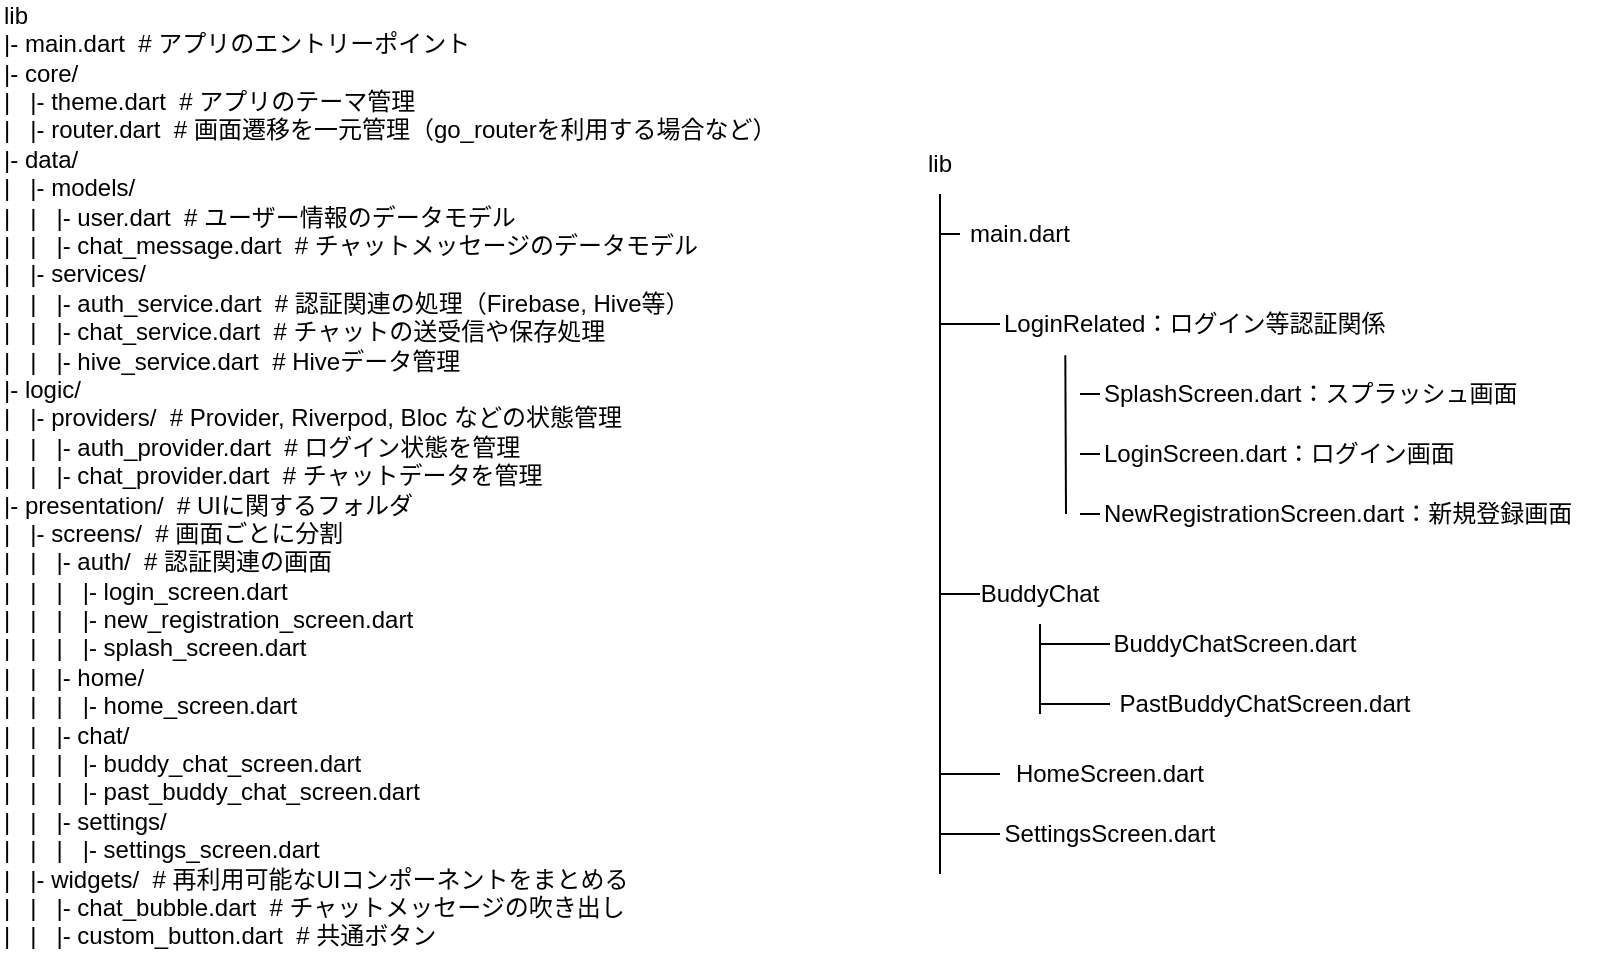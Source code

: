 <mxfile>
    <diagram id="9ucJxSqqLEflozJvduEJ" name="フォルダ・ファイル構造">
        <mxGraphModel dx="816" dy="200" grid="1" gridSize="10" guides="1" tooltips="1" connect="1" arrows="1" fold="1" page="1" pageScale="1" pageWidth="827" pageHeight="1169" math="0" shadow="0">
            <root>
                <mxCell id="0"/>
                <mxCell id="1" parent="0"/>
                <mxCell id="13" value="lib" style="text;html=1;align=center;verticalAlign=middle;whiteSpace=wrap;rounded=0;" parent="1" vertex="1">
                    <mxGeometry x="460" y="130" width="60" height="30" as="geometry"/>
                </mxCell>
                <mxCell id="14" value="" style="endArrow=none;html=1;entryX=0.5;entryY=1;entryDx=0;entryDy=0;" parent="1" target="13" edge="1">
                    <mxGeometry width="50" height="50" relative="1" as="geometry">
                        <mxPoint x="490" y="500" as="sourcePoint"/>
                        <mxPoint x="530" y="170" as="targetPoint"/>
                    </mxGeometry>
                </mxCell>
                <mxCell id="15" value="LoginRelated：ログイン等認証関係" style="text;html=1;align=left;verticalAlign=middle;whiteSpace=wrap;rounded=0;" parent="1" vertex="1">
                    <mxGeometry x="520" y="210" width="230" height="30" as="geometry"/>
                </mxCell>
                <mxCell id="17" value="" style="endArrow=none;html=1;entryX=0;entryY=0.5;entryDx=0;entryDy=0;" parent="1" target="15" edge="1">
                    <mxGeometry width="50" height="50" relative="1" as="geometry">
                        <mxPoint x="490" y="225" as="sourcePoint"/>
                        <mxPoint x="540" y="140" as="targetPoint"/>
                    </mxGeometry>
                </mxCell>
                <mxCell id="19" value="" style="endArrow=none;html=1;entryX=0.142;entryY=1.022;entryDx=0;entryDy=0;entryPerimeter=0;" parent="1" target="15" edge="1">
                    <mxGeometry width="50" height="50" relative="1" as="geometry">
                        <mxPoint x="553" y="320" as="sourcePoint"/>
                        <mxPoint x="870" y="230" as="targetPoint"/>
                    </mxGeometry>
                </mxCell>
                <mxCell id="20" value="" style="endArrow=none;html=1;" parent="1" target="21" edge="1">
                    <mxGeometry width="50" height="50" relative="1" as="geometry">
                        <mxPoint x="560" y="260" as="sourcePoint"/>
                        <mxPoint x="600" y="260" as="targetPoint"/>
                    </mxGeometry>
                </mxCell>
                <mxCell id="21" value="SplashScreen.dart：スプラッシュ画面" style="text;html=1;align=left;verticalAlign=middle;whiteSpace=wrap;rounded=0;" parent="1" vertex="1">
                    <mxGeometry x="570" y="245" width="220" height="30" as="geometry"/>
                </mxCell>
                <mxCell id="22" value="" style="endArrow=none;html=1;" parent="1" target="23" edge="1">
                    <mxGeometry width="50" height="50" relative="1" as="geometry">
                        <mxPoint x="490" y="180" as="sourcePoint"/>
                        <mxPoint x="530" y="180" as="targetPoint"/>
                    </mxGeometry>
                </mxCell>
                <mxCell id="23" value="main.dart" style="text;html=1;align=center;verticalAlign=middle;whiteSpace=wrap;rounded=0;" parent="1" vertex="1">
                    <mxGeometry x="500" y="165" width="60" height="30" as="geometry"/>
                </mxCell>
                <mxCell id="24" value="" style="endArrow=none;html=1;" parent="1" target="25" edge="1">
                    <mxGeometry width="50" height="50" relative="1" as="geometry">
                        <mxPoint x="560" y="290" as="sourcePoint"/>
                        <mxPoint x="570" y="290" as="targetPoint"/>
                    </mxGeometry>
                </mxCell>
                <mxCell id="25" value="LoginScreen.dart：ログイン画面" style="text;html=1;align=left;verticalAlign=middle;whiteSpace=wrap;rounded=0;" parent="1" vertex="1">
                    <mxGeometry x="570" y="275" width="210" height="30" as="geometry"/>
                </mxCell>
                <mxCell id="26" value="" style="endArrow=none;html=1;" parent="1" target="27" edge="1">
                    <mxGeometry width="50" height="50" relative="1" as="geometry">
                        <mxPoint x="560" y="320" as="sourcePoint"/>
                        <mxPoint x="580" y="320" as="targetPoint"/>
                    </mxGeometry>
                </mxCell>
                <mxCell id="27" value="NewRegistrationScreen.dart：新規登録画面" style="text;html=1;align=left;verticalAlign=middle;whiteSpace=wrap;rounded=0;" parent="1" vertex="1">
                    <mxGeometry x="570" y="305" width="260" height="30" as="geometry"/>
                </mxCell>
                <mxCell id="28" value="" style="endArrow=none;html=1;" parent="1" target="29" edge="1">
                    <mxGeometry width="50" height="50" relative="1" as="geometry">
                        <mxPoint x="490" y="360" as="sourcePoint"/>
                        <mxPoint x="520" y="360" as="targetPoint"/>
                    </mxGeometry>
                </mxCell>
                <mxCell id="29" value="BuddyChat" style="text;html=1;align=center;verticalAlign=middle;whiteSpace=wrap;rounded=0;" parent="1" vertex="1">
                    <mxGeometry x="510" y="345" width="60" height="30" as="geometry"/>
                </mxCell>
                <mxCell id="30" value="" style="endArrow=none;html=1;entryX=0.5;entryY=1;entryDx=0;entryDy=0;" parent="1" target="29" edge="1">
                    <mxGeometry width="50" height="50" relative="1" as="geometry">
                        <mxPoint x="540" y="420" as="sourcePoint"/>
                        <mxPoint x="880" y="190" as="targetPoint"/>
                    </mxGeometry>
                </mxCell>
                <mxCell id="32" value="SettingsScreen.dart" style="text;html=1;align=center;verticalAlign=middle;whiteSpace=wrap;rounded=0;" parent="1" vertex="1">
                    <mxGeometry x="520" y="465" width="110" height="30" as="geometry"/>
                </mxCell>
                <mxCell id="34" value="BuddyChatScreen.dart" style="text;html=1;align=center;verticalAlign=middle;whiteSpace=wrap;rounded=0;" parent="1" vertex="1">
                    <mxGeometry x="575" y="370" width="125" height="30" as="geometry"/>
                </mxCell>
                <mxCell id="35" value="" style="endArrow=none;html=1;" parent="1" target="36" edge="1">
                    <mxGeometry width="50" height="50" relative="1" as="geometry">
                        <mxPoint x="540" y="415" as="sourcePoint"/>
                        <mxPoint x="570" y="450" as="targetPoint"/>
                    </mxGeometry>
                </mxCell>
                <mxCell id="36" value="PastBuddyChatScreen.dart" style="text;html=1;align=center;verticalAlign=middle;whiteSpace=wrap;rounded=0;" parent="1" vertex="1">
                    <mxGeometry x="575" y="400" width="155" height="30" as="geometry"/>
                </mxCell>
                <mxCell id="37" value="" style="endArrow=none;html=1;entryX=0;entryY=0.5;entryDx=0;entryDy=0;" parent="1" target="34" edge="1">
                    <mxGeometry width="50" height="50" relative="1" as="geometry">
                        <mxPoint x="540" y="385" as="sourcePoint"/>
                        <mxPoint x="880" y="280" as="targetPoint"/>
                    </mxGeometry>
                </mxCell>
                <mxCell id="38" value="" style="endArrow=none;html=1;" parent="1" target="39" edge="1">
                    <mxGeometry width="50" height="50" relative="1" as="geometry">
                        <mxPoint x="490" y="450" as="sourcePoint"/>
                        <mxPoint x="540" y="450" as="targetPoint"/>
                    </mxGeometry>
                </mxCell>
                <mxCell id="39" value="HomeScreen.dart" style="text;html=1;align=center;verticalAlign=middle;whiteSpace=wrap;rounded=0;" parent="1" vertex="1">
                    <mxGeometry x="520" y="435" width="110" height="30" as="geometry"/>
                </mxCell>
                <mxCell id="40" value="" style="endArrow=none;html=1;entryX=0;entryY=0.5;entryDx=0;entryDy=0;" parent="1" target="32" edge="1">
                    <mxGeometry width="50" height="50" relative="1" as="geometry">
                        <mxPoint x="490" y="480" as="sourcePoint"/>
                        <mxPoint x="880" y="280" as="targetPoint"/>
                    </mxGeometry>
                </mxCell>
                <mxCell id="41" value="&lt;div&gt;&lt;font color=&quot;#000000&quot;&gt;lib&lt;/font&gt;&lt;/div&gt;&lt;div&gt;&lt;font color=&quot;#000000&quot;&gt;|- main.dart&amp;nbsp; # アプリのエントリーポイント&lt;/font&gt;&lt;/div&gt;&lt;div&gt;&lt;font color=&quot;#000000&quot;&gt;|- core/&amp;nbsp;&amp;nbsp;&lt;/font&gt;&lt;/div&gt;&lt;div&gt;&lt;font color=&quot;#000000&quot;&gt;|&amp;nbsp; &amp;nbsp;|- theme.dart&amp;nbsp; # アプリのテーマ管理&lt;/font&gt;&lt;/div&gt;&lt;div&gt;&lt;font color=&quot;#000000&quot;&gt;|&amp;nbsp; &amp;nbsp;|- router.dart&amp;nbsp; # 画面遷移を一元管理（go_routerを利用する場合など）&lt;/font&gt;&lt;/div&gt;&lt;div&gt;&lt;font color=&quot;#000000&quot;&gt;|- data/&amp;nbsp;&amp;nbsp;&lt;/font&gt;&lt;/div&gt;&lt;div&gt;&lt;font color=&quot;#000000&quot;&gt;|&amp;nbsp; &amp;nbsp;|- models/&amp;nbsp;&amp;nbsp;&lt;/font&gt;&lt;/div&gt;&lt;div&gt;&lt;font color=&quot;#000000&quot;&gt;|&amp;nbsp; &amp;nbsp;|&amp;nbsp; &amp;nbsp;|- user.dart&amp;nbsp; # ユーザー情報のデータモデル&lt;/font&gt;&lt;/div&gt;&lt;div&gt;&lt;font color=&quot;#000000&quot;&gt;|&amp;nbsp; &amp;nbsp;|&amp;nbsp; &amp;nbsp;|- chat_message.dart&amp;nbsp; # チャットメッセージのデータモデル&lt;/font&gt;&lt;/div&gt;&lt;div&gt;&lt;font color=&quot;#000000&quot;&gt;|&amp;nbsp; &amp;nbsp;|- services/&amp;nbsp;&amp;nbsp;&lt;/font&gt;&lt;/div&gt;&lt;div&gt;&lt;font color=&quot;#000000&quot;&gt;|&amp;nbsp; &amp;nbsp;|&amp;nbsp; &amp;nbsp;|- auth_service.dart&amp;nbsp; # 認証関連の処理（Firebase, Hive等）&lt;/font&gt;&lt;/div&gt;&lt;div&gt;&lt;font color=&quot;#000000&quot;&gt;|&amp;nbsp; &amp;nbsp;|&amp;nbsp; &amp;nbsp;|- chat_service.dart&amp;nbsp; # チャットの送受信や保存処理&lt;/font&gt;&lt;/div&gt;&lt;div&gt;&lt;font color=&quot;#000000&quot;&gt;|&amp;nbsp; &amp;nbsp;|&amp;nbsp; &amp;nbsp;|- hive_service.dart&amp;nbsp; # Hiveデータ管理&lt;/font&gt;&lt;/div&gt;&lt;div&gt;&lt;font color=&quot;#000000&quot;&gt;|- logic/&amp;nbsp;&amp;nbsp;&lt;/font&gt;&lt;/div&gt;&lt;div&gt;&lt;font color=&quot;#000000&quot;&gt;|&amp;nbsp; &amp;nbsp;|- providers/&amp;nbsp; # Provider, Riverpod, Bloc などの状態管理&lt;/font&gt;&lt;/div&gt;&lt;div&gt;&lt;font color=&quot;#000000&quot;&gt;|&amp;nbsp; &amp;nbsp;|&amp;nbsp; &amp;nbsp;|- auth_provider.dart&amp;nbsp; # ログイン状態を管理&lt;/font&gt;&lt;/div&gt;&lt;div&gt;&lt;font color=&quot;#000000&quot;&gt;|&amp;nbsp; &amp;nbsp;|&amp;nbsp; &amp;nbsp;|- chat_provider.dart&amp;nbsp; # チャットデータを管理&lt;/font&gt;&lt;/div&gt;&lt;div&gt;&lt;font color=&quot;#000000&quot;&gt;|- presentation/&amp;nbsp; # UIに関するフォルダ&lt;/font&gt;&lt;/div&gt;&lt;div&gt;&lt;font color=&quot;#000000&quot;&gt;|&amp;nbsp; &amp;nbsp;|- screens/&amp;nbsp; # 画面ごとに分割&lt;/font&gt;&lt;/div&gt;&lt;div&gt;&lt;font color=&quot;#000000&quot;&gt;|&amp;nbsp; &amp;nbsp;|&amp;nbsp; &amp;nbsp;|- auth/&amp;nbsp; # 認証関連の画面&lt;/font&gt;&lt;/div&gt;&lt;div&gt;&lt;font color=&quot;#000000&quot;&gt;|&amp;nbsp; &amp;nbsp;|&amp;nbsp; &amp;nbsp;|&amp;nbsp; &amp;nbsp;|- login_screen.dart&amp;nbsp;&amp;nbsp;&lt;/font&gt;&lt;/div&gt;&lt;div&gt;&lt;font color=&quot;#000000&quot;&gt;|&amp;nbsp; &amp;nbsp;|&amp;nbsp; &amp;nbsp;|&amp;nbsp; &amp;nbsp;|- new_registration_screen.dart&amp;nbsp;&amp;nbsp;&lt;/font&gt;&lt;/div&gt;&lt;div&gt;&lt;font color=&quot;#000000&quot;&gt;|&amp;nbsp; &amp;nbsp;|&amp;nbsp; &amp;nbsp;|&amp;nbsp; &amp;nbsp;|- splash_screen.dart&amp;nbsp;&amp;nbsp;&lt;/font&gt;&lt;/div&gt;&lt;div&gt;&lt;font color=&quot;#000000&quot;&gt;|&amp;nbsp; &amp;nbsp;|&amp;nbsp; &amp;nbsp;|- home/&amp;nbsp;&amp;nbsp;&lt;/font&gt;&lt;/div&gt;&lt;div&gt;&lt;font color=&quot;#000000&quot;&gt;|&amp;nbsp; &amp;nbsp;|&amp;nbsp; &amp;nbsp;|&amp;nbsp; &amp;nbsp;|- home_screen.dart&amp;nbsp;&amp;nbsp;&lt;/font&gt;&lt;/div&gt;&lt;div&gt;&lt;font color=&quot;#000000&quot;&gt;|&amp;nbsp; &amp;nbsp;|&amp;nbsp; &amp;nbsp;|- chat/&amp;nbsp;&amp;nbsp;&lt;/font&gt;&lt;/div&gt;&lt;div&gt;&lt;font color=&quot;#000000&quot;&gt;|&amp;nbsp; &amp;nbsp;|&amp;nbsp; &amp;nbsp;|&amp;nbsp; &amp;nbsp;|- buddy_chat_screen.dart&amp;nbsp;&amp;nbsp;&lt;/font&gt;&lt;/div&gt;&lt;div&gt;&lt;font color=&quot;#000000&quot;&gt;|&amp;nbsp; &amp;nbsp;|&amp;nbsp; &amp;nbsp;|&amp;nbsp; &amp;nbsp;|- past_buddy_chat_screen.dart&amp;nbsp;&amp;nbsp;&lt;/font&gt;&lt;/div&gt;&lt;div&gt;&lt;font color=&quot;#000000&quot;&gt;|&amp;nbsp; &amp;nbsp;|&amp;nbsp; &amp;nbsp;|- settings/&amp;nbsp;&amp;nbsp;&lt;/font&gt;&lt;/div&gt;&lt;div&gt;&lt;font color=&quot;#000000&quot;&gt;|&amp;nbsp; &amp;nbsp;|&amp;nbsp; &amp;nbsp;|&amp;nbsp; &amp;nbsp;|- settings_screen.dart&amp;nbsp;&amp;nbsp;&lt;/font&gt;&lt;/div&gt;&lt;div&gt;&lt;font color=&quot;#000000&quot;&gt;|&amp;nbsp; &amp;nbsp;|- widgets/&amp;nbsp; # 再利用可能なUIコンポーネントをまとめる&lt;/font&gt;&lt;/div&gt;&lt;div&gt;&lt;font color=&quot;#000000&quot;&gt;|&amp;nbsp; &amp;nbsp;|&amp;nbsp; &amp;nbsp;|- chat_bubble.dart&amp;nbsp; # チャットメッセージの吹き出し&lt;/font&gt;&lt;/div&gt;&lt;div&gt;&lt;font color=&quot;#000000&quot;&gt;|&amp;nbsp; &amp;nbsp;|&amp;nbsp; &amp;nbsp;|- custom_button.dart&amp;nbsp; # 共通ボタン&lt;/font&gt;&lt;/div&gt;&lt;div&gt;&lt;br&gt;&lt;/div&gt;" style="text;html=1;align=left;verticalAlign=middle;whiteSpace=wrap;rounded=0;" parent="1" vertex="1">
                    <mxGeometry x="20" y="70" width="420" height="475" as="geometry"/>
                </mxCell>
            </root>
        </mxGraphModel>
    </diagram>
    <diagram id="aRfhFLT_BcshqjKr9_iO" name="データフロー図">
        <mxGraphModel dx="1517" dy="657" grid="1" gridSize="10" guides="1" tooltips="1" connect="1" arrows="1" fold="1" page="1" pageScale="1" pageWidth="827" pageHeight="1169" math="0" shadow="0">
            <root>
                <mxCell id="0"/>
                <mxCell id="1" parent="0"/>
                <mxCell id="pfKSe6MhSHscrfDLDIdz-1" value="TaskTableScreen.dartデータフロー図" style="text;html=1;strokeColor=none;fillColor=none;align=center;verticalAlign=middle;whiteSpace=wrap;rounded=0;" parent="1" vertex="1">
                    <mxGeometry x="580" y="640" width="220" height="30" as="geometry"/>
                </mxCell>
                <mxCell id="pfKSe6MhSHscrfDLDIdz-8" style="edgeStyle=none;html=1;exitX=1;exitY=0.5;exitDx=0;exitDy=0;entryX=0;entryY=0.5;entryDx=0;entryDy=0;" parent="1" source="pfKSe6MhSHscrfDLDIdz-2" target="pfKSe6MhSHscrfDLDIdz-3" edge="1">
                    <mxGeometry relative="1" as="geometry"/>
                </mxCell>
                <mxCell id="pfKSe6MhSHscrfDLDIdz-2" value="Result.dart&lt;br&gt;adviceText" style="rounded=0;whiteSpace=wrap;html=1;" parent="1" vertex="1">
                    <mxGeometry x="590" y="700" width="120" height="60" as="geometry"/>
                </mxCell>
                <mxCell id="pfKSe6MhSHscrfDLDIdz-10" style="edgeStyle=none;html=1;exitX=0.5;exitY=1;exitDx=0;exitDy=0;entryX=0.5;entryY=0;entryDx=0;entryDy=0;" parent="1" source="pfKSe6MhSHscrfDLDIdz-3" target="pfKSe6MhSHscrfDLDIdz-9" edge="1">
                    <mxGeometry relative="1" as="geometry"/>
                </mxCell>
                <mxCell id="pfKSe6MhSHscrfDLDIdz-3" value="TaskTable...dart&lt;br&gt;(wigitStateful)advice" style="rounded=0;whiteSpace=wrap;html=1;" parent="1" vertex="1">
                    <mxGeometry x="750" y="700" width="120" height="60" as="geometry"/>
                </mxCell>
                <mxCell id="pfKSe6MhSHscrfDLDIdz-12" style="edgeStyle=none;html=1;exitX=1;exitY=0.5;exitDx=0;exitDy=0;entryX=0.16;entryY=0.55;entryDx=0;entryDy=0;entryPerimeter=0;" parent="1" source="pfKSe6MhSHscrfDLDIdz-9" target="pfKSe6MhSHscrfDLDIdz-11" edge="1">
                    <mxGeometry relative="1" as="geometry"/>
                </mxCell>
                <mxCell id="pfKSe6MhSHscrfDLDIdz-9" value="callClaudeプロンプトwigit.advice" style="rounded=0;whiteSpace=wrap;html=1;" parent="1" vertex="1">
                    <mxGeometry x="750" y="780" width="120" height="60" as="geometry"/>
                </mxCell>
                <mxCell id="pfKSe6MhSHscrfDLDIdz-17" style="edgeStyle=none;html=1;exitX=0.13;exitY=0.77;exitDx=0;exitDy=0;exitPerimeter=0;entryX=0.5;entryY=0;entryDx=0;entryDy=0;fontSize=12;" parent="1" source="pfKSe6MhSHscrfDLDIdz-11" target="pfKSe6MhSHscrfDLDIdz-13" edge="1">
                    <mxGeometry relative="1" as="geometry"/>
                </mxCell>
                <mxCell id="pfKSe6MhSHscrfDLDIdz-11" value="ClaudeAPI" style="ellipse;shape=cloud;whiteSpace=wrap;html=1;" parent="1" vertex="1">
                    <mxGeometry x="900" y="770" width="120" height="80" as="geometry"/>
                </mxCell>
                <mxCell id="pfKSe6MhSHscrfDLDIdz-22" style="edgeStyle=none;html=1;exitX=0.5;exitY=1;exitDx=0;exitDy=0;entryX=0.5;entryY=0;entryDx=0;entryDy=0;fontSize=12;" parent="1" source="pfKSe6MhSHscrfDLDIdz-13" target="pfKSe6MhSHscrfDLDIdz-21" edge="1">
                    <mxGeometry relative="1" as="geometry"/>
                </mxCell>
                <mxCell id="pfKSe6MhSHscrfDLDIdz-13" value="callClaude&lt;br&gt;tasks[]" style="rounded=0;whiteSpace=wrap;html=1;" parent="1" vertex="1">
                    <mxGeometry x="750" y="860" width="120" height="60" as="geometry"/>
                </mxCell>
                <mxCell id="pfKSe6MhSHscrfDLDIdz-19" style="edgeStyle=none;html=1;exitX=0;exitY=0.5;exitDx=0;exitDy=0;fontSize=12;" parent="1" source="pfKSe6MhSHscrfDLDIdz-18" target="pfKSe6MhSHscrfDLDIdz-13" edge="1">
                    <mxGeometry relative="1" as="geometry"/>
                </mxCell>
                <mxCell id="pfKSe6MhSHscrfDLDIdz-18" value="extractTasks(rawText)" style="shape=process;whiteSpace=wrap;html=1;backgroundOutline=1;fontSize=12;" parent="1" vertex="1">
                    <mxGeometry x="910" y="860" width="120" height="60" as="geometry"/>
                </mxCell>
                <mxCell id="pfKSe6MhSHscrfDLDIdz-20" value="タスク表抽出関数" style="text;html=1;strokeColor=none;fillColor=none;align=center;verticalAlign=middle;whiteSpace=wrap;rounded=0;fontSize=12;" parent="1" vertex="1">
                    <mxGeometry x="1040" y="860" width="100" height="30" as="geometry"/>
                </mxCell>
                <mxCell id="pfKSe6MhSHscrfDLDIdz-21" value="Build&lt;br&gt;ListView,Card" style="rounded=0;whiteSpace=wrap;html=1;fontSize=12;" parent="1" vertex="1">
                    <mxGeometry x="750" y="950" width="120" height="60" as="geometry"/>
                </mxCell>
                <mxCell id="pfKSe6MhSHscrfDLDIdz-23" value="ProcessDiagramScreen.dartデータフロー図" style="text;html=1;strokeColor=none;fillColor=none;align=center;verticalAlign=middle;whiteSpace=wrap;rounded=0;fontSize=12;" parent="1" vertex="1">
                    <mxGeometry x="10" y="640" width="250" height="30" as="geometry"/>
                </mxCell>
                <mxCell id="pfKSe6MhSHscrfDLDIdz-26" style="edgeStyle=none;html=1;exitX=1;exitY=0.5;exitDx=0;exitDy=0;entryX=0;entryY=0.5;entryDx=0;entryDy=0;fontSize=12;" parent="1" source="pfKSe6MhSHscrfDLDIdz-24" target="pfKSe6MhSHscrfDLDIdz-25" edge="1">
                    <mxGeometry relative="1" as="geometry"/>
                </mxCell>
                <mxCell id="pfKSe6MhSHscrfDLDIdz-24" value="Result.dart&lt;br&gt;adviceText" style="rounded=0;whiteSpace=wrap;html=1;" parent="1" vertex="1">
                    <mxGeometry x="20" y="700" width="120" height="60" as="geometry"/>
                </mxCell>
                <mxCell id="pfKSe6MhSHscrfDLDIdz-25" value="ProcessDiagram…dart&lt;br&gt;wigit.advice&lt;br&gt;questionsAndChoices" style="rounded=0;whiteSpace=wrap;html=1;fontSize=12;" parent="1" vertex="1">
                    <mxGeometry x="190" y="700" width="130" height="60" as="geometry"/>
                </mxCell>
                <mxCell id="pfKSe6MhSHscrfDLDIdz-28" style="edgeStyle=none;html=1;exitX=0;exitY=0.5;exitDx=0;exitDy=0;entryX=1;entryY=0.5;entryDx=0;entryDy=0;fontSize=12;" parent="1" source="pfKSe6MhSHscrfDLDIdz-27" target="pfKSe6MhSHscrfDLDIdz-25" edge="1">
                    <mxGeometry relative="1" as="geometry"/>
                </mxCell>
                <mxCell id="pfKSe6MhSHscrfDLDIdz-27" value="Hive.dart" style="rounded=0;whiteSpace=wrap;html=1;fontSize=12;" parent="1" vertex="1">
                    <mxGeometry x="370" y="700" width="120" height="60" as="geometry"/>
                </mxCell>
                <mxCell id="pfKSe6MhSHscrfDLDIdz-29" value="q...AndC...から質問と選択を分けて？構造図として表示する" style="text;html=1;strokeColor=none;fillColor=none;align=center;verticalAlign=middle;whiteSpace=wrap;rounded=0;fontSize=12;" parent="1" vertex="1">
                    <mxGeometry x="270" y="660" width="230" height="30" as="geometry"/>
                </mxCell>
                <mxCell id="JVTlXHw-7Xtz8h1ackMm-1" value="claude_api_service.dart　データフロー図" style="text;html=1;align=left;verticalAlign=middle;whiteSpace=wrap;rounded=0;" vertex="1" parent="1">
                    <mxGeometry x="20" y="10" width="290" height="30" as="geometry"/>
                </mxCell>
                <mxCell id="JVTlXHw-7Xtz8h1ackMm-4" value="" style="swimlane;startSize=0;" vertex="1" parent="1">
                    <mxGeometry x="10" y="40" width="590" height="380" as="geometry"/>
                </mxCell>
                <mxCell id="JVTlXHw-7Xtz8h1ackMm-5" value="クラスclaude_api_service" style="text;html=1;align=center;verticalAlign=middle;resizable=0;points=[];autosize=1;strokeColor=none;fillColor=none;" vertex="1" parent="JVTlXHw-7Xtz8h1ackMm-4">
                    <mxGeometry width="160" height="30" as="geometry"/>
                </mxCell>
                <mxCell id="JVTlXHw-7Xtz8h1ackMm-2" value="プロンプト文章A" style="rounded=0;whiteSpace=wrap;html=1;" vertex="1" parent="JVTlXHw-7Xtz8h1ackMm-4">
                    <mxGeometry x="170" y="180" width="130" height="40" as="geometry"/>
                </mxCell>
                <mxCell id="JVTlXHw-7Xtz8h1ackMm-7" value="" style="swimlane;startSize=0;" vertex="1" parent="JVTlXHw-7Xtz8h1ackMm-4">
                    <mxGeometry x="20" y="30" width="500" height="140" as="geometry"/>
                </mxCell>
                <mxCell id="JVTlXHw-7Xtz8h1ackMm-8" value="Futer&amp;lt;String&amp;gt; sendMessage(String message) async { }&lt;div&gt;&lt;br style=&quot;color: rgb(63, 63, 63); text-align: left; text-wrap-mode: wrap;&quot;&gt;&lt;/div&gt;" style="text;html=1;align=center;verticalAlign=middle;resizable=0;points=[];autosize=1;strokeColor=none;fillColor=none;" vertex="1" parent="JVTlXHw-7Xtz8h1ackMm-7">
                    <mxGeometry width="320" height="40" as="geometry"/>
                </mxCell>
                <mxCell id="JVTlXHw-7Xtz8h1ackMm-15" value="プロンプト文章B" style="rounded=0;whiteSpace=wrap;html=1;" vertex="1" parent="JVTlXHw-7Xtz8h1ackMm-4">
                    <mxGeometry x="339" y="180" width="130" height="40" as="geometry"/>
                </mxCell>
                <mxCell id="JVTlXHw-7Xtz8h1ackMm-16" value="相談メッセージ" style="rounded=0;whiteSpace=wrap;html=1;" vertex="1" parent="JVTlXHw-7Xtz8h1ackMm-4">
                    <mxGeometry x="10" y="200" width="110" height="40" as="geometry"/>
                </mxCell>
                <mxCell id="JVTlXHw-7Xtz8h1ackMm-17" value="&amp;lt;&amp;lt; interface &amp;gt;&amp;gt;&lt;div&gt;CustomApiService&lt;/div&gt;" style="swimlane;fontStyle=0;childLayout=stackLayout;horizontal=1;startSize=30;horizontalStack=0;resizeParent=1;resizeParentMax=0;resizeLast=0;collapsible=1;marginBottom=0;whiteSpace=wrap;html=1;" vertex="1" parent="1">
                    <mxGeometry x="880" y="240" width="320" height="120" as="geometry"/>
                </mxCell>
                <mxCell id="JVTlXHw-7Xtz8h1ackMm-19" value="Item 2" style="text;strokeColor=none;fillColor=none;align=left;verticalAlign=middle;spacingLeft=4;spacingRight=4;overflow=hidden;points=[[0,0.5],[1,0.5]];portConstraint=eastwest;rotatable=0;whiteSpace=wrap;html=1;" vertex="1" parent="JVTlXHw-7Xtz8h1ackMm-17">
                    <mxGeometry y="30" width="320" height="30" as="geometry"/>
                </mxCell>
                <mxCell id="JVTlXHw-7Xtz8h1ackMm-20" value="&lt;span style=&quot;color: rgb(0, 0, 0);&quot;&gt;Futer&amp;lt;String&amp;gt; sendMessage(String message) async { }&lt;/span&gt;" style="text;strokeColor=none;fillColor=none;align=left;verticalAlign=middle;spacingLeft=4;spacingRight=4;overflow=hidden;points=[[0,0.5],[1,0.5]];portConstraint=eastwest;rotatable=0;whiteSpace=wrap;html=1;" vertex="1" parent="JVTlXHw-7Xtz8h1ackMm-17">
                    <mxGeometry y="60" width="320" height="30" as="geometry"/>
                </mxCell>
                <mxCell id="JVTlXHw-7Xtz8h1ackMm-30" value="&lt;span style=&quot;color: rgb(0, 0, 0);&quot;&gt;Futer&amp;lt;String&amp;gt; sendMessage(String message) async { }&lt;/span&gt;" style="text;strokeColor=none;fillColor=none;align=left;verticalAlign=middle;spacingLeft=4;spacingRight=4;overflow=hidden;points=[[0,0.5],[1,0.5]];portConstraint=eastwest;rotatable=0;whiteSpace=wrap;html=1;" vertex="1" parent="JVTlXHw-7Xtz8h1ackMm-17">
                    <mxGeometry y="90" width="320" height="30" as="geometry"/>
                </mxCell>
                <mxCell id="JVTlXHw-7Xtz8h1ackMm-25" style="edgeStyle=none;html=1;exitX=0.5;exitY=1;exitDx=0;exitDy=0;entryX=0.5;entryY=0;entryDx=0;entryDy=0;" edge="1" parent="1" source="JVTlXHw-7Xtz8h1ackMm-21" target="JVTlXHw-7Xtz8h1ackMm-17">
                    <mxGeometry relative="1" as="geometry"/>
                </mxCell>
                <mxCell id="JVTlXHw-7Xtz8h1ackMm-21" value="claude_api_service" style="swimlane;fontStyle=0;childLayout=stackLayout;horizontal=1;startSize=30;horizontalStack=0;resizeParent=1;resizeParentMax=0;resizeLast=0;collapsible=1;marginBottom=0;whiteSpace=wrap;html=1;" vertex="1" parent="1">
                    <mxGeometry x="880" y="40" width="320" height="120" as="geometry"/>
                </mxCell>
                <mxCell id="JVTlXHw-7Xtz8h1ackMm-22" value="Item 1" style="text;strokeColor=none;fillColor=none;align=left;verticalAlign=middle;spacingLeft=4;spacingRight=4;overflow=hidden;points=[[0,0.5],[1,0.5]];portConstraint=eastwest;rotatable=0;whiteSpace=wrap;html=1;" vertex="1" parent="JVTlXHw-7Xtz8h1ackMm-21">
                    <mxGeometry y="30" width="320" height="30" as="geometry"/>
                </mxCell>
                <mxCell id="JVTlXHw-7Xtz8h1ackMm-23" value="Item 2" style="text;strokeColor=none;fillColor=none;align=left;verticalAlign=middle;spacingLeft=4;spacingRight=4;overflow=hidden;points=[[0,0.5],[1,0.5]];portConstraint=eastwest;rotatable=0;whiteSpace=wrap;html=1;" vertex="1" parent="JVTlXHw-7Xtz8h1ackMm-21">
                    <mxGeometry y="60" width="320" height="30" as="geometry"/>
                </mxCell>
                <mxCell id="JVTlXHw-7Xtz8h1ackMm-24" value="Item 3" style="text;strokeColor=none;fillColor=none;align=left;verticalAlign=middle;spacingLeft=4;spacingRight=4;overflow=hidden;points=[[0,0.5],[1,0.5]];portConstraint=eastwest;rotatable=0;whiteSpace=wrap;html=1;" vertex="1" parent="JVTlXHw-7Xtz8h1ackMm-21">
                    <mxGeometry y="90" width="320" height="30" as="geometry"/>
                </mxCell>
                <mxCell id="JVTlXHw-7Xtz8h1ackMm-31" value="機能：相談メッセージ文章からプロンプトの文章と使用する変数、保存する変数を変えたAPI通信関数を実行する" style="text;html=1;align=left;verticalAlign=middle;whiteSpace=wrap;rounded=0;" vertex="1" parent="1">
                    <mxGeometry x="710" y="10" width="610" height="30" as="geometry"/>
                </mxCell>
                <mxCell id="JVTlXHw-7Xtz8h1ackMm-32" value="実装するプロンプト：&lt;div&gt;・相談の深刻度が高いとき、話を聞くようにするプロンプト&lt;/div&gt;&lt;div&gt;・話し相手として話しかけた時、話を続けるようにするプロンプト&lt;/div&gt;&lt;div&gt;・悩みの解決を求めているとき、助言をするプロンプト&lt;/div&gt;&lt;div&gt;&lt;br&gt;&lt;/div&gt;&lt;div&gt;処理手順：&lt;/div&gt;&lt;div&gt;・メッセージの文章から３つのプロンプトのどれを使うかの判断のプロンプトを送って、帰ってきた結果からもう一度プロンプトとメッセージを送る&lt;/div&gt;" style="text;html=1;align=left;verticalAlign=middle;whiteSpace=wrap;rounded=0;" vertex="1" parent="1">
                    <mxGeometry x="1320" y="40" width="330" height="250" as="geometry"/>
                </mxCell>
            </root>
        </mxGraphModel>
    </diagram>
</mxfile>